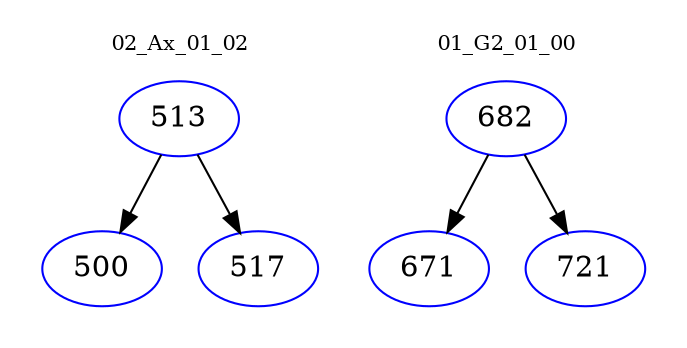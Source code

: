 digraph{
subgraph cluster_0 {
color = white
label = "02_Ax_01_02";
fontsize=10;
T0_513 [label="513", color="blue"]
T0_513 -> T0_500 [color="black"]
T0_500 [label="500", color="blue"]
T0_513 -> T0_517 [color="black"]
T0_517 [label="517", color="blue"]
}
subgraph cluster_1 {
color = white
label = "01_G2_01_00";
fontsize=10;
T1_682 [label="682", color="blue"]
T1_682 -> T1_671 [color="black"]
T1_671 [label="671", color="blue"]
T1_682 -> T1_721 [color="black"]
T1_721 [label="721", color="blue"]
}
}
